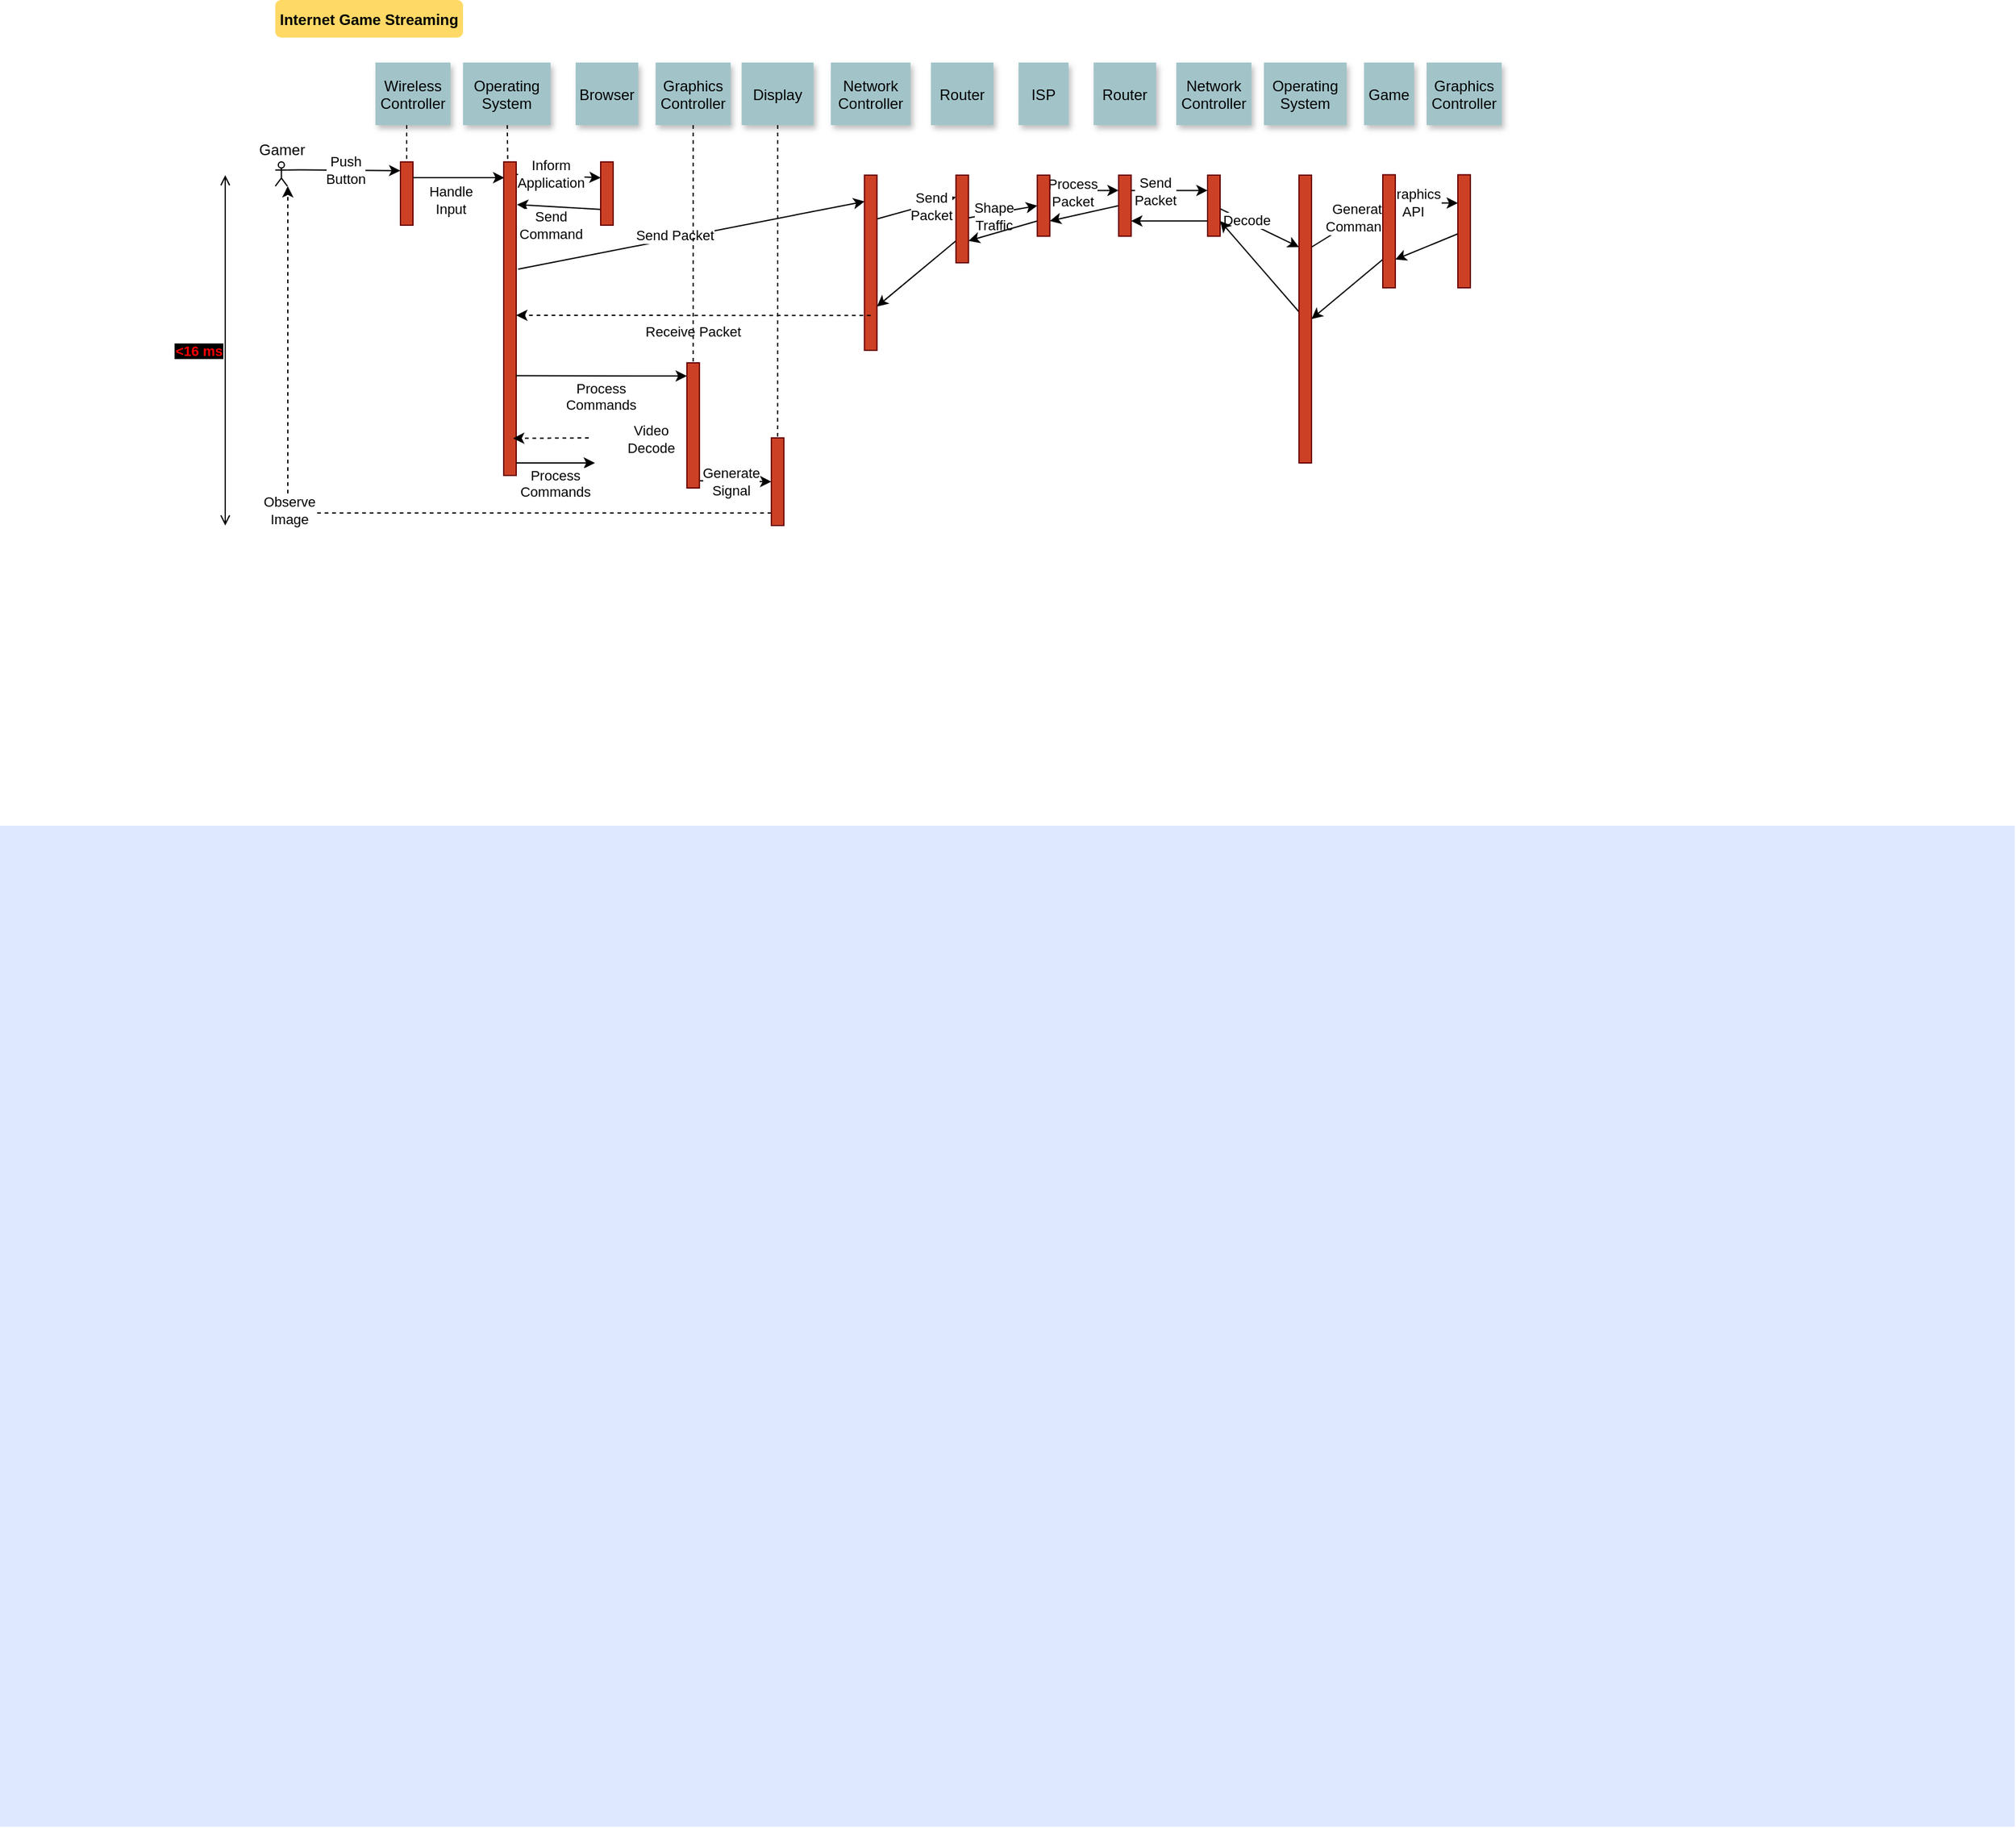 <mxfile version="13.1.3" type="github">
  <diagram name="Page-1" id="9361dd3d-8414-5efd-6122-117bd74ce7a7">
    <mxGraphModel dx="1318" dy="603" grid="1" gridSize="10" guides="1" tooltips="1" connect="1" arrows="1" fold="1" page="0" pageScale="1.5" pageWidth="826" pageHeight="1169" background="#ffffff" math="0" shadow="0">
      <root>
        <mxCell id="0" />
        <mxCell id="1" parent="0" />
        <mxCell id="69" value="" style="fillColor=#DEE8FF;strokeColor=none" parent="1" vertex="1">
          <mxGeometry x="-200" y="680" width="1610" height="800" as="geometry" />
        </mxCell>
        <mxCell id="2" value="" style="fillColor=#CC4125;strokeColor=#660000" parent="1" vertex="1">
          <mxGeometry x="120" y="149.39" width="10" height="50.61" as="geometry" />
        </mxCell>
        <mxCell id="3" value="" style="edgeStyle=none;verticalLabelPosition=top;verticalAlign=bottom;labelPosition=left;align=right;exitX=1;exitY=0.25;exitDx=0;exitDy=0;" parent="1" source="2" edge="1">
          <mxGeometry width="100" height="100" as="geometry">
            <mxPoint x="80" y="159" as="sourcePoint" />
            <mxPoint x="203" y="162" as="targetPoint" />
            <mxPoint x="15" y="51" as="offset" />
          </mxGeometry>
        </mxCell>
        <mxCell id="oQ3h6LEIsGmMoKHgF2m0-93" value="&lt;div&gt;Handle&lt;/div&gt;&lt;div&gt;Input&lt;br&gt;&lt;/div&gt;" style="edgeLabel;html=1;align=center;verticalAlign=middle;resizable=0;points=[];" parent="3" vertex="1" connectable="0">
          <mxGeometry relative="1" as="geometry">
            <mxPoint x="-6.57" y="17.67" as="offset" />
          </mxGeometry>
        </mxCell>
        <mxCell id="4" value="Wireless&#xa;Controller" style="shadow=1;fillColor=#A2C4C9;strokeColor=none" parent="1" vertex="1">
          <mxGeometry x="100" y="70" width="60" height="50" as="geometry" />
        </mxCell>
        <mxCell id="16iJN_MO-Rg0JeMpDWyn-140" style="edgeStyle=none;rounded=0;orthogonalLoop=1;jettySize=auto;html=1;entryX=0;entryY=0.25;entryDx=0;entryDy=0;labelBackgroundColor=#000000;startArrow=none;startFill=0;endArrow=classic;endFill=1;fontColor=#000000;exitX=1.034;exitY=0.04;exitDx=0;exitDy=0;exitPerimeter=0;" edge="1" parent="1" source="6" target="16iJN_MO-Rg0JeMpDWyn-122">
          <mxGeometry relative="1" as="geometry" />
        </mxCell>
        <mxCell id="16iJN_MO-Rg0JeMpDWyn-141" value="&lt;div&gt;Inform&lt;/div&gt;&lt;div&gt;Application&lt;br&gt;&lt;/div&gt;" style="edgeLabel;html=1;align=center;verticalAlign=middle;resizable=0;points=[];fontColor=#000000;" vertex="1" connectable="0" parent="16iJN_MO-Rg0JeMpDWyn-140">
          <mxGeometry x="0.305" y="1" relative="1" as="geometry">
            <mxPoint x="-16.85" y="-1.05" as="offset" />
          </mxGeometry>
        </mxCell>
        <mxCell id="6" value="" style="fillColor=#CC4125;strokeColor=#660000" parent="1" vertex="1">
          <mxGeometry x="202.5" y="149.39" width="10" height="250.61" as="geometry" />
        </mxCell>
        <mxCell id="7" value="Operating&#xa;System" style="shadow=1;fillColor=#A2C4C9;strokeColor=none" parent="1" vertex="1">
          <mxGeometry x="170" y="70" width="70" height="50" as="geometry" />
        </mxCell>
        <mxCell id="8" value="" style="edgeStyle=none;endArrow=none;dashed=1" parent="1" source="7" target="6" edge="1">
          <mxGeometry x="272.335" y="165" width="100" height="100" as="geometry">
            <mxPoint x="347.259" y="110" as="sourcePoint" />
            <mxPoint x="347.576" y="165" as="targetPoint" />
          </mxGeometry>
        </mxCell>
        <mxCell id="13" value="" style="verticalLabelPosition=top;verticalAlign=bottom;exitX=1.15;exitY=0.342;exitDx=0;exitDy=0;entryX=0.012;entryY=0.15;entryDx=0;entryDy=0;entryPerimeter=0;exitPerimeter=0;" parent="1" edge="1" target="21" source="6">
          <mxGeometry x="472.955" y="221.606" width="100" height="100" as="geometry">
            <mxPoint x="440" y="308.896" as="sourcePoint" />
            <mxPoint x="550" y="308.896" as="targetPoint" />
          </mxGeometry>
        </mxCell>
        <mxCell id="16iJN_MO-Rg0JeMpDWyn-110" value="Send Packet" style="edgeLabel;html=1;align=center;verticalAlign=middle;resizable=0;points=[];" vertex="1" connectable="0" parent="13">
          <mxGeometry relative="1" as="geometry">
            <mxPoint x="-14" as="offset" />
          </mxGeometry>
        </mxCell>
        <mxCell id="15" value="Network&#xa;Controller" style="shadow=1;fillColor=#A2C4C9;strokeColor=none" parent="1" vertex="1">
          <mxGeometry x="463.9" y="70" width="63.75" height="50" as="geometry" />
        </mxCell>
        <mxCell id="16iJN_MO-Rg0JeMpDWyn-97" style="rounded=0;orthogonalLoop=1;jettySize=auto;html=1;entryX=0;entryY=0.5;entryDx=0;entryDy=0;exitX=1.039;exitY=0.943;exitDx=0;exitDy=0;exitPerimeter=0;" edge="1" parent="1" source="17" target="16iJN_MO-Rg0JeMpDWyn-91">
          <mxGeometry relative="1" as="geometry" />
        </mxCell>
        <mxCell id="16iJN_MO-Rg0JeMpDWyn-98" value="&lt;div&gt;Generate&lt;/div&gt;&lt;div&gt;Signal&lt;br&gt;&lt;/div&gt;" style="edgeLabel;html=1;align=center;verticalAlign=middle;resizable=0;points=[];" vertex="1" connectable="0" parent="16iJN_MO-Rg0JeMpDWyn-97">
          <mxGeometry x="0.152" y="1" relative="1" as="geometry">
            <mxPoint x="-8.18" y="1.3" as="offset" />
          </mxGeometry>
        </mxCell>
        <mxCell id="16iJN_MO-Rg0JeMpDWyn-108" style="rounded=0;orthogonalLoop=1;jettySize=auto;html=1;exitX=-0.048;exitY=0.117;exitDx=0;exitDy=0;entryX=1.155;entryY=0.689;entryDx=0;entryDy=0;dashed=1;endArrow=classic;endFill=1;entryPerimeter=0;exitPerimeter=0;" edge="1" parent="1">
          <mxGeometry relative="1" as="geometry">
            <mxPoint x="270.47" y="370.0" as="sourcePoint" />
            <mxPoint x="210.0" y="370.36" as="targetPoint" />
          </mxGeometry>
        </mxCell>
        <mxCell id="16iJN_MO-Rg0JeMpDWyn-109" value="&lt;div&gt;Video&lt;/div&gt;&lt;div&gt;Decode&lt;/div&gt;" style="edgeLabel;html=1;align=center;verticalAlign=middle;resizable=0;points=[];" vertex="1" connectable="0" parent="16iJN_MO-Rg0JeMpDWyn-108">
          <mxGeometry x="-0.113" y="1" relative="1" as="geometry">
            <mxPoint x="76.52" as="offset" />
          </mxGeometry>
        </mxCell>
        <mxCell id="17" value="" style="fillColor=#CC4125;strokeColor=#660000" parent="1" vertex="1">
          <mxGeometry x="348.9" y="310" width="10" height="100" as="geometry" />
        </mxCell>
        <mxCell id="19" value="Process&#xa;Commands&#xa;" style="edgeStyle=elbowEdgeStyle;elbow=vertical;verticalLabelPosition=top;verticalAlign=bottom;exitX=0.956;exitY=0.682;exitDx=0;exitDy=0;exitPerimeter=0;" parent="1" source="6" target="17" edge="1">
          <mxGeometry width="100" height="100" as="geometry">
            <mxPoint x="350" y="390" as="sourcePoint" />
            <mxPoint x="450" y="290" as="targetPoint" />
            <mxPoint y="45" as="offset" />
          </mxGeometry>
        </mxCell>
        <mxCell id="16iJN_MO-Rg0JeMpDWyn-115" style="edgeStyle=none;rounded=0;orthogonalLoop=1;jettySize=auto;html=1;exitX=1;exitY=0.25;exitDx=0;exitDy=0;entryX=0;entryY=0.25;entryDx=0;entryDy=0;startArrow=none;startFill=0;endArrow=classic;endFill=1;" edge="1" parent="1" source="21" target="26">
          <mxGeometry relative="1" as="geometry" />
        </mxCell>
        <mxCell id="16iJN_MO-Rg0JeMpDWyn-142" value="&lt;div&gt;Send&lt;/div&gt;&lt;div&gt;Packet&lt;br&gt;&lt;/div&gt;" style="edgeLabel;html=1;align=center;verticalAlign=middle;resizable=0;points=[];fontColor=#000000;" vertex="1" connectable="0" parent="16iJN_MO-Rg0JeMpDWyn-115">
          <mxGeometry x="0.365" y="-2" relative="1" as="geometry">
            <mxPoint as="offset" />
          </mxGeometry>
        </mxCell>
        <mxCell id="21" value="" style="fillColor=#CC4125;strokeColor=#660000" parent="1" vertex="1">
          <mxGeometry x="490.78" y="160" width="10" height="140" as="geometry" />
        </mxCell>
        <mxCell id="16iJN_MO-Rg0JeMpDWyn-107" style="edgeStyle=orthogonalEdgeStyle;rounded=0;orthogonalLoop=1;jettySize=auto;html=1;dashed=1;endArrow=none;endFill=0;" edge="1" parent="1" source="22" target="16iJN_MO-Rg0JeMpDWyn-91">
          <mxGeometry relative="1" as="geometry" />
        </mxCell>
        <mxCell id="22" value="Display" style="shadow=1;fillColor=#A2C4C9;strokeColor=none" parent="1" vertex="1">
          <mxGeometry x="392.65" y="70" width="57.5" height="50" as="geometry" />
        </mxCell>
        <mxCell id="24" value="Router" style="shadow=1;fillColor=#A2C4C9;strokeColor=none" parent="1" vertex="1">
          <mxGeometry x="543.9" y="70" width="50" height="50" as="geometry" />
        </mxCell>
        <mxCell id="16iJN_MO-Rg0JeMpDWyn-117" style="edgeStyle=none;rounded=0;orthogonalLoop=1;jettySize=auto;html=1;entryX=0;entryY=0.5;entryDx=0;entryDy=0;startArrow=none;startFill=0;endArrow=classic;endFill=1;" edge="1" parent="1" source="26" target="16iJN_MO-Rg0JeMpDWyn-116">
          <mxGeometry relative="1" as="geometry" />
        </mxCell>
        <mxCell id="16iJN_MO-Rg0JeMpDWyn-118" value="&lt;div&gt;Shape&lt;/div&gt;&lt;div&gt;Traffic&lt;br&gt;&lt;/div&gt;" style="edgeLabel;html=1;align=center;verticalAlign=middle;resizable=0;points=[];" vertex="1" connectable="0" parent="16iJN_MO-Rg0JeMpDWyn-117">
          <mxGeometry x="-0.286" y="-2" relative="1" as="geometry">
            <mxPoint as="offset" />
          </mxGeometry>
        </mxCell>
        <mxCell id="16iJN_MO-Rg0JeMpDWyn-160" style="edgeStyle=none;rounded=0;orthogonalLoop=1;jettySize=auto;html=1;exitX=0;exitY=0.75;exitDx=0;exitDy=0;entryX=1;entryY=0.75;entryDx=0;entryDy=0;labelBackgroundColor=#000000;startArrow=none;startFill=0;endArrow=classic;endFill=1;fontColor=#000000;" edge="1" parent="1" source="26" target="21">
          <mxGeometry relative="1" as="geometry" />
        </mxCell>
        <mxCell id="26" value="" style="fillColor=#CC4125;strokeColor=#660000" parent="1" vertex="1">
          <mxGeometry x="563.9" y="160" width="10" height="70" as="geometry" />
        </mxCell>
        <mxCell id="30" value="ISP" style="shadow=1;fillColor=#A2C4C9;strokeColor=none" parent="1" vertex="1">
          <mxGeometry x="613.9" y="70" width="40" height="50" as="geometry" />
        </mxCell>
        <mxCell id="33" value="" style="edgeStyle=elbowEdgeStyle;elbow=horizontal;endArrow=none;dashed=1" parent="1" source="4" target="2" edge="1">
          <mxGeometry x="230.0" y="310" width="100" height="100" as="geometry">
            <mxPoint x="230.0" y="410" as="sourcePoint" />
            <mxPoint x="330" y="310" as="targetPoint" />
          </mxGeometry>
        </mxCell>
        <mxCell id="35" value="Receive Packet" style="edgeStyle=elbowEdgeStyle;elbow=vertical;dashed=1;verticalLabelPosition=bottom;verticalAlign=top;exitX=0.5;exitY=0.801;exitDx=0;exitDy=0;exitPerimeter=0;" parent="1" edge="1" target="6" source="21">
          <mxGeometry x="179.38" y="240.603" width="100" height="100" as="geometry">
            <mxPoint x="370" y="270" as="sourcePoint" />
            <mxPoint x="299.38" y="259.997" as="targetPoint" />
            <Array as="points" />
          </mxGeometry>
        </mxCell>
        <mxCell id="47" value="&lt;16 ms" style="edgeStyle=elbowEdgeStyle;elbow=horizontal;startArrow=open;endArrow=open;labelPosition=left;align=right;fontStyle=1;fontColor=#FF0000;labelBackgroundColor=#000000;" parent="1" edge="1">
          <mxGeometry x="-139.964" y="290" width="100" height="100" as="geometry">
            <mxPoint x="-20" y="160" as="sourcePoint" />
            <mxPoint x="-20" y="440" as="targetPoint" />
          </mxGeometry>
        </mxCell>
        <mxCell id="71" value="Internet Game Streaming" style="rounded=1;fontStyle=1;fillColor=#FFD966;strokeColor=none" parent="1" vertex="1">
          <mxGeometry x="20" y="20" width="150" height="30" as="geometry" />
        </mxCell>
        <mxCell id="oQ3h6LEIsGmMoKHgF2m0-96" value="Operating&#xa;System" style="shadow=1;fillColor=#A2C4C9;strokeColor=none" parent="1" vertex="1">
          <mxGeometry x="810" y="70" width="66.1" height="50" as="geometry" />
        </mxCell>
        <mxCell id="oQ3h6LEIsGmMoKHgF2m0-97" value="Network&#xa;Controller" style="shadow=1;fillColor=#A2C4C9;strokeColor=none" parent="1" vertex="1">
          <mxGeometry x="740" y="70" width="60" height="50" as="geometry" />
        </mxCell>
        <mxCell id="oQ3h6LEIsGmMoKHgF2m0-98" value="Graphics&#xa;Controller" style="shadow=1;fillColor=#A2C4C9;strokeColor=none" parent="1" vertex="1">
          <mxGeometry x="940" y="70" width="60" height="50" as="geometry" />
        </mxCell>
        <mxCell id="16iJN_MO-Rg0JeMpDWyn-106" value="" style="edgeStyle=orthogonalEdgeStyle;rounded=0;orthogonalLoop=1;jettySize=auto;html=1;dashed=1;endArrow=none;endFill=0;" edge="1" parent="1" source="oQ3h6LEIsGmMoKHgF2m0-100" target="17">
          <mxGeometry relative="1" as="geometry" />
        </mxCell>
        <mxCell id="oQ3h6LEIsGmMoKHgF2m0-100" value="Graphics&#xa;Controller" style="shadow=1;fillColor=#A2C4C9;strokeColor=none" parent="1" vertex="1">
          <mxGeometry x="323.9" y="70" width="60" height="50" as="geometry" />
        </mxCell>
        <mxCell id="16iJN_MO-Rg0JeMpDWyn-90" value="&lt;div&gt;Push&lt;/div&gt;&lt;div&gt;Button&lt;br&gt;&lt;/div&gt;" style="edgeStyle=orthogonalEdgeStyle;rounded=0;orthogonalLoop=1;jettySize=auto;html=1;entryX=-0.01;entryY=0.138;entryDx=0;entryDy=0;entryPerimeter=0;exitX=1;exitY=0.333;exitDx=0;exitDy=0;exitPerimeter=0;" edge="1" parent="1" source="16iJN_MO-Rg0JeMpDWyn-89" target="2">
          <mxGeometry x="0.016" relative="1" as="geometry">
            <Array as="points">
              <mxPoint x="40" y="156" />
            </Array>
            <mxPoint as="offset" />
          </mxGeometry>
        </mxCell>
        <mxCell id="16iJN_MO-Rg0JeMpDWyn-89" value="Gamer" style="shape=umlActor;verticalLabelPosition=top;labelBackgroundColor=#ffffff;verticalAlign=bottom;html=1;outlineConnect=0;labelPosition=center;align=center;" vertex="1" parent="1">
          <mxGeometry x="20" y="149.39" width="9.69" height="19.39" as="geometry" />
        </mxCell>
        <mxCell id="16iJN_MO-Rg0JeMpDWyn-94" value="" style="edgeStyle=orthogonalEdgeStyle;rounded=0;orthogonalLoop=1;jettySize=auto;html=1;dashed=1;entryX=1;entryY=1;entryDx=0;entryDy=0;entryPerimeter=0;" edge="1" parent="1" source="16iJN_MO-Rg0JeMpDWyn-91" target="16iJN_MO-Rg0JeMpDWyn-89">
          <mxGeometry relative="1" as="geometry">
            <mxPoint x="25" y="170" as="targetPoint" />
            <Array as="points">
              <mxPoint x="30" y="430" />
              <mxPoint x="30" y="169" />
            </Array>
          </mxGeometry>
        </mxCell>
        <mxCell id="16iJN_MO-Rg0JeMpDWyn-95" value="&lt;div&gt;Observe&lt;/div&gt;&lt;div&gt;Image&lt;br&gt;&lt;/div&gt;" style="edgeLabel;html=1;align=center;verticalAlign=middle;resizable=0;points=[];" vertex="1" connectable="0" parent="16iJN_MO-Rg0JeMpDWyn-94">
          <mxGeometry x="0.199" y="-1" relative="1" as="geometry">
            <mxPoint as="offset" />
          </mxGeometry>
        </mxCell>
        <mxCell id="16iJN_MO-Rg0JeMpDWyn-91" value="" style="fillColor=#CC4125;strokeColor=#660000" vertex="1" parent="1">
          <mxGeometry x="416.4" y="370" width="10" height="70" as="geometry" />
        </mxCell>
        <mxCell id="16iJN_MO-Rg0JeMpDWyn-111" value="Process&#xa;Commands&#xa;" style="edgeStyle=elbowEdgeStyle;elbow=vertical;verticalLabelPosition=top;verticalAlign=bottom;exitX=0.956;exitY=0.682;exitDx=0;exitDy=0;exitPerimeter=0;" edge="1" parent="1">
          <mxGeometry x="0.44" y="69.69" width="100" height="100" as="geometry">
            <mxPoint x="212.5" y="389.996" as="sourcePoint" />
            <mxPoint x="275.44" y="390.079" as="targetPoint" />
            <mxPoint y="45" as="offset" />
          </mxGeometry>
        </mxCell>
        <mxCell id="16iJN_MO-Rg0JeMpDWyn-126" style="edgeStyle=none;rounded=0;orthogonalLoop=1;jettySize=auto;html=1;exitX=1;exitY=0.25;exitDx=0;exitDy=0;entryX=0;entryY=0.25;entryDx=0;entryDy=0;startArrow=none;startFill=0;endArrow=classic;endFill=1;" edge="1" parent="1" source="16iJN_MO-Rg0JeMpDWyn-116" target="16iJN_MO-Rg0JeMpDWyn-125">
          <mxGeometry relative="1" as="geometry" />
        </mxCell>
        <mxCell id="16iJN_MO-Rg0JeMpDWyn-127" value="&lt;div&gt;Process&lt;/div&gt;&lt;div&gt;Packet&lt;br&gt;&lt;/div&gt;" style="edgeLabel;html=1;align=center;verticalAlign=middle;resizable=0;points=[];" vertex="1" connectable="0" parent="16iJN_MO-Rg0JeMpDWyn-126">
          <mxGeometry x="-0.363" y="-2" relative="1" as="geometry">
            <mxPoint as="offset" />
          </mxGeometry>
        </mxCell>
        <mxCell id="16iJN_MO-Rg0JeMpDWyn-159" style="edgeStyle=none;rounded=0;orthogonalLoop=1;jettySize=auto;html=1;exitX=0;exitY=0.75;exitDx=0;exitDy=0;entryX=1;entryY=0.75;entryDx=0;entryDy=0;labelBackgroundColor=#000000;startArrow=none;startFill=0;endArrow=classic;endFill=1;fontColor=#000000;" edge="1" parent="1" source="16iJN_MO-Rg0JeMpDWyn-116" target="26">
          <mxGeometry relative="1" as="geometry" />
        </mxCell>
        <mxCell id="16iJN_MO-Rg0JeMpDWyn-116" value="" style="fillColor=#CC4125;strokeColor=#660000" vertex="1" parent="1">
          <mxGeometry x="628.9" y="160" width="10" height="48.78" as="geometry" />
        </mxCell>
        <mxCell id="16iJN_MO-Rg0JeMpDWyn-119" value="Router" style="shadow=1;fillColor=#A2C4C9;strokeColor=none" vertex="1" parent="1">
          <mxGeometry x="673.9" y="70" width="50" height="50" as="geometry" />
        </mxCell>
        <mxCell id="16iJN_MO-Rg0JeMpDWyn-120" value="Game" style="shadow=1;fillColor=#A2C4C9;strokeColor=none" vertex="1" parent="1">
          <mxGeometry x="890" y="70" width="40" height="50" as="geometry" />
        </mxCell>
        <mxCell id="16iJN_MO-Rg0JeMpDWyn-121" value="Browser" style="shadow=1;fillColor=#A2C4C9;strokeColor=none" vertex="1" parent="1">
          <mxGeometry x="260" y="70" width="50" height="50" as="geometry" />
        </mxCell>
        <mxCell id="16iJN_MO-Rg0JeMpDWyn-136" style="edgeStyle=none;rounded=0;orthogonalLoop=1;jettySize=auto;html=1;entryX=1.06;entryY=0.136;entryDx=0;entryDy=0;entryPerimeter=0;labelBackgroundColor=#000000;startArrow=none;startFill=0;endArrow=classic;endFill=1;fontColor=#FF0000;exitX=0;exitY=0.75;exitDx=0;exitDy=0;" edge="1" parent="1" source="16iJN_MO-Rg0JeMpDWyn-122" target="6">
          <mxGeometry relative="1" as="geometry" />
        </mxCell>
        <mxCell id="16iJN_MO-Rg0JeMpDWyn-139" value="&lt;div&gt;Send&lt;/div&gt;&lt;div&gt;Command&lt;br&gt;&lt;/div&gt;" style="edgeLabel;html=1;align=center;verticalAlign=middle;resizable=0;points=[];fontColor=#000000;" vertex="1" connectable="0" parent="16iJN_MO-Rg0JeMpDWyn-136">
          <mxGeometry x="0.187" relative="1" as="geometry">
            <mxPoint x="-0.3" y="14.96" as="offset" />
          </mxGeometry>
        </mxCell>
        <mxCell id="16iJN_MO-Rg0JeMpDWyn-122" value="" style="fillColor=#CC4125;strokeColor=#660000" vertex="1" parent="1">
          <mxGeometry x="280" y="149.39" width="10" height="50.61" as="geometry" />
        </mxCell>
        <mxCell id="16iJN_MO-Rg0JeMpDWyn-143" style="edgeStyle=none;rounded=0;orthogonalLoop=1;jettySize=auto;html=1;exitX=1;exitY=0.25;exitDx=0;exitDy=0;entryX=0;entryY=0.25;entryDx=0;entryDy=0;labelBackgroundColor=#000000;startArrow=none;startFill=0;endArrow=classic;endFill=1;fontColor=#000000;" edge="1" parent="1" source="16iJN_MO-Rg0JeMpDWyn-125" target="16iJN_MO-Rg0JeMpDWyn-132">
          <mxGeometry relative="1" as="geometry" />
        </mxCell>
        <mxCell id="16iJN_MO-Rg0JeMpDWyn-144" value="&lt;div&gt;Send&lt;/div&gt;&lt;div&gt;Packet&lt;br&gt;&lt;/div&gt;" style="edgeLabel;html=1;align=center;verticalAlign=middle;resizable=0;points=[];fontColor=#000000;" vertex="1" connectable="0" parent="16iJN_MO-Rg0JeMpDWyn-143">
          <mxGeometry x="-0.38" y="-1" relative="1" as="geometry">
            <mxPoint as="offset" />
          </mxGeometry>
        </mxCell>
        <mxCell id="16iJN_MO-Rg0JeMpDWyn-158" style="edgeStyle=none;rounded=0;orthogonalLoop=1;jettySize=auto;html=1;exitX=0;exitY=0.5;exitDx=0;exitDy=0;entryX=1;entryY=0.75;entryDx=0;entryDy=0;labelBackgroundColor=#000000;startArrow=none;startFill=0;endArrow=classic;endFill=1;fontColor=#000000;" edge="1" parent="1" source="16iJN_MO-Rg0JeMpDWyn-125" target="16iJN_MO-Rg0JeMpDWyn-116">
          <mxGeometry relative="1" as="geometry" />
        </mxCell>
        <mxCell id="16iJN_MO-Rg0JeMpDWyn-125" value="" style="fillColor=#CC4125;strokeColor=#660000" vertex="1" parent="1">
          <mxGeometry x="693.9" y="160" width="10" height="48.78" as="geometry" />
        </mxCell>
        <mxCell id="16iJN_MO-Rg0JeMpDWyn-146" style="edgeStyle=none;rounded=0;orthogonalLoop=1;jettySize=auto;html=1;entryX=0;entryY=0.25;entryDx=0;entryDy=0;labelBackgroundColor=#000000;startArrow=none;startFill=0;endArrow=classic;endFill=1;fontColor=#000000;" edge="1" parent="1" source="16iJN_MO-Rg0JeMpDWyn-132" target="16iJN_MO-Rg0JeMpDWyn-133">
          <mxGeometry relative="1" as="geometry" />
        </mxCell>
        <mxCell id="16iJN_MO-Rg0JeMpDWyn-147" value="Decode" style="edgeLabel;html=1;align=center;verticalAlign=middle;resizable=0;points=[];fontColor=#000000;" vertex="1" connectable="0" parent="16iJN_MO-Rg0JeMpDWyn-146">
          <mxGeometry x="-0.341" y="1" relative="1" as="geometry">
            <mxPoint as="offset" />
          </mxGeometry>
        </mxCell>
        <mxCell id="16iJN_MO-Rg0JeMpDWyn-157" style="edgeStyle=none;rounded=0;orthogonalLoop=1;jettySize=auto;html=1;exitX=0;exitY=0.75;exitDx=0;exitDy=0;entryX=1;entryY=0.75;entryDx=0;entryDy=0;labelBackgroundColor=#000000;startArrow=none;startFill=0;endArrow=classic;endFill=1;fontColor=#000000;" edge="1" parent="1" source="16iJN_MO-Rg0JeMpDWyn-132" target="16iJN_MO-Rg0JeMpDWyn-125">
          <mxGeometry relative="1" as="geometry" />
        </mxCell>
        <mxCell id="16iJN_MO-Rg0JeMpDWyn-132" value="" style="fillColor=#CC4125;strokeColor=#660000" vertex="1" parent="1">
          <mxGeometry x="765" y="160" width="10" height="48.78" as="geometry" />
        </mxCell>
        <mxCell id="16iJN_MO-Rg0JeMpDWyn-149" style="edgeStyle=none;rounded=0;orthogonalLoop=1;jettySize=auto;html=1;exitX=1;exitY=0.25;exitDx=0;exitDy=0;entryX=0;entryY=0.25;entryDx=0;entryDy=0;labelBackgroundColor=#000000;startArrow=none;startFill=0;endArrow=classic;endFill=1;fontColor=#000000;" edge="1" parent="1" source="16iJN_MO-Rg0JeMpDWyn-133" target="16iJN_MO-Rg0JeMpDWyn-148">
          <mxGeometry relative="1" as="geometry" />
        </mxCell>
        <mxCell id="16iJN_MO-Rg0JeMpDWyn-150" value="&lt;div&gt;Generate&lt;/div&gt;&lt;div&gt;Commands&lt;br&gt;&lt;/div&gt;" style="edgeLabel;html=1;align=center;verticalAlign=middle;resizable=0;points=[];fontColor=#000000;" vertex="1" connectable="0" parent="16iJN_MO-Rg0JeMpDWyn-149">
          <mxGeometry x="0.33" relative="1" as="geometry">
            <mxPoint x="1" as="offset" />
          </mxGeometry>
        </mxCell>
        <mxCell id="16iJN_MO-Rg0JeMpDWyn-156" style="edgeStyle=none;rounded=0;orthogonalLoop=1;jettySize=auto;html=1;entryX=1;entryY=0.75;entryDx=0;entryDy=0;labelBackgroundColor=#000000;startArrow=none;startFill=0;endArrow=classic;endFill=1;fontColor=#000000;" edge="1" parent="1" source="16iJN_MO-Rg0JeMpDWyn-133" target="16iJN_MO-Rg0JeMpDWyn-132">
          <mxGeometry relative="1" as="geometry" />
        </mxCell>
        <mxCell id="16iJN_MO-Rg0JeMpDWyn-133" value="" style="fillColor=#CC4125;strokeColor=#660000" vertex="1" parent="1">
          <mxGeometry x="838.05" y="160" width="10" height="230" as="geometry" />
        </mxCell>
        <mxCell id="16iJN_MO-Rg0JeMpDWyn-152" style="edgeStyle=none;rounded=0;orthogonalLoop=1;jettySize=auto;html=1;exitX=1;exitY=0.25;exitDx=0;exitDy=0;entryX=0;entryY=0.25;entryDx=0;entryDy=0;labelBackgroundColor=#000000;startArrow=none;startFill=0;endArrow=classic;endFill=1;fontColor=#000000;" edge="1" parent="1" source="16iJN_MO-Rg0JeMpDWyn-148" target="16iJN_MO-Rg0JeMpDWyn-151">
          <mxGeometry relative="1" as="geometry" />
        </mxCell>
        <mxCell id="16iJN_MO-Rg0JeMpDWyn-153" value="&lt;div&gt;Graphics&lt;/div&gt;&lt;div&gt;API&lt;br&gt;&lt;/div&gt;" style="edgeLabel;html=1;align=center;verticalAlign=middle;resizable=0;points=[];fontColor=#000000;" vertex="1" connectable="0" parent="16iJN_MO-Rg0JeMpDWyn-152">
          <mxGeometry x="-0.453" y="1" relative="1" as="geometry">
            <mxPoint as="offset" />
          </mxGeometry>
        </mxCell>
        <mxCell id="16iJN_MO-Rg0JeMpDWyn-155" style="edgeStyle=none;rounded=0;orthogonalLoop=1;jettySize=auto;html=1;exitX=0;exitY=0.75;exitDx=0;exitDy=0;entryX=1;entryY=0.5;entryDx=0;entryDy=0;labelBackgroundColor=#000000;startArrow=none;startFill=0;endArrow=classic;endFill=1;fontColor=#000000;" edge="1" parent="1" source="16iJN_MO-Rg0JeMpDWyn-148" target="16iJN_MO-Rg0JeMpDWyn-133">
          <mxGeometry relative="1" as="geometry" />
        </mxCell>
        <mxCell id="16iJN_MO-Rg0JeMpDWyn-148" value="" style="fillColor=#CC4125;strokeColor=#660000" vertex="1" parent="1">
          <mxGeometry x="905" y="159.7" width="10" height="90.3" as="geometry" />
        </mxCell>
        <mxCell id="16iJN_MO-Rg0JeMpDWyn-154" style="edgeStyle=none;rounded=0;orthogonalLoop=1;jettySize=auto;html=1;entryX=1;entryY=0.75;entryDx=0;entryDy=0;labelBackgroundColor=#000000;startArrow=none;startFill=0;endArrow=classic;endFill=1;fontColor=#000000;" edge="1" parent="1" source="16iJN_MO-Rg0JeMpDWyn-151" target="16iJN_MO-Rg0JeMpDWyn-148">
          <mxGeometry relative="1" as="geometry" />
        </mxCell>
        <mxCell id="16iJN_MO-Rg0JeMpDWyn-151" value="" style="fillColor=#CC4125;strokeColor=#660000" vertex="1" parent="1">
          <mxGeometry x="965" y="159.7" width="10" height="90.3" as="geometry" />
        </mxCell>
      </root>
    </mxGraphModel>
  </diagram>
</mxfile>
